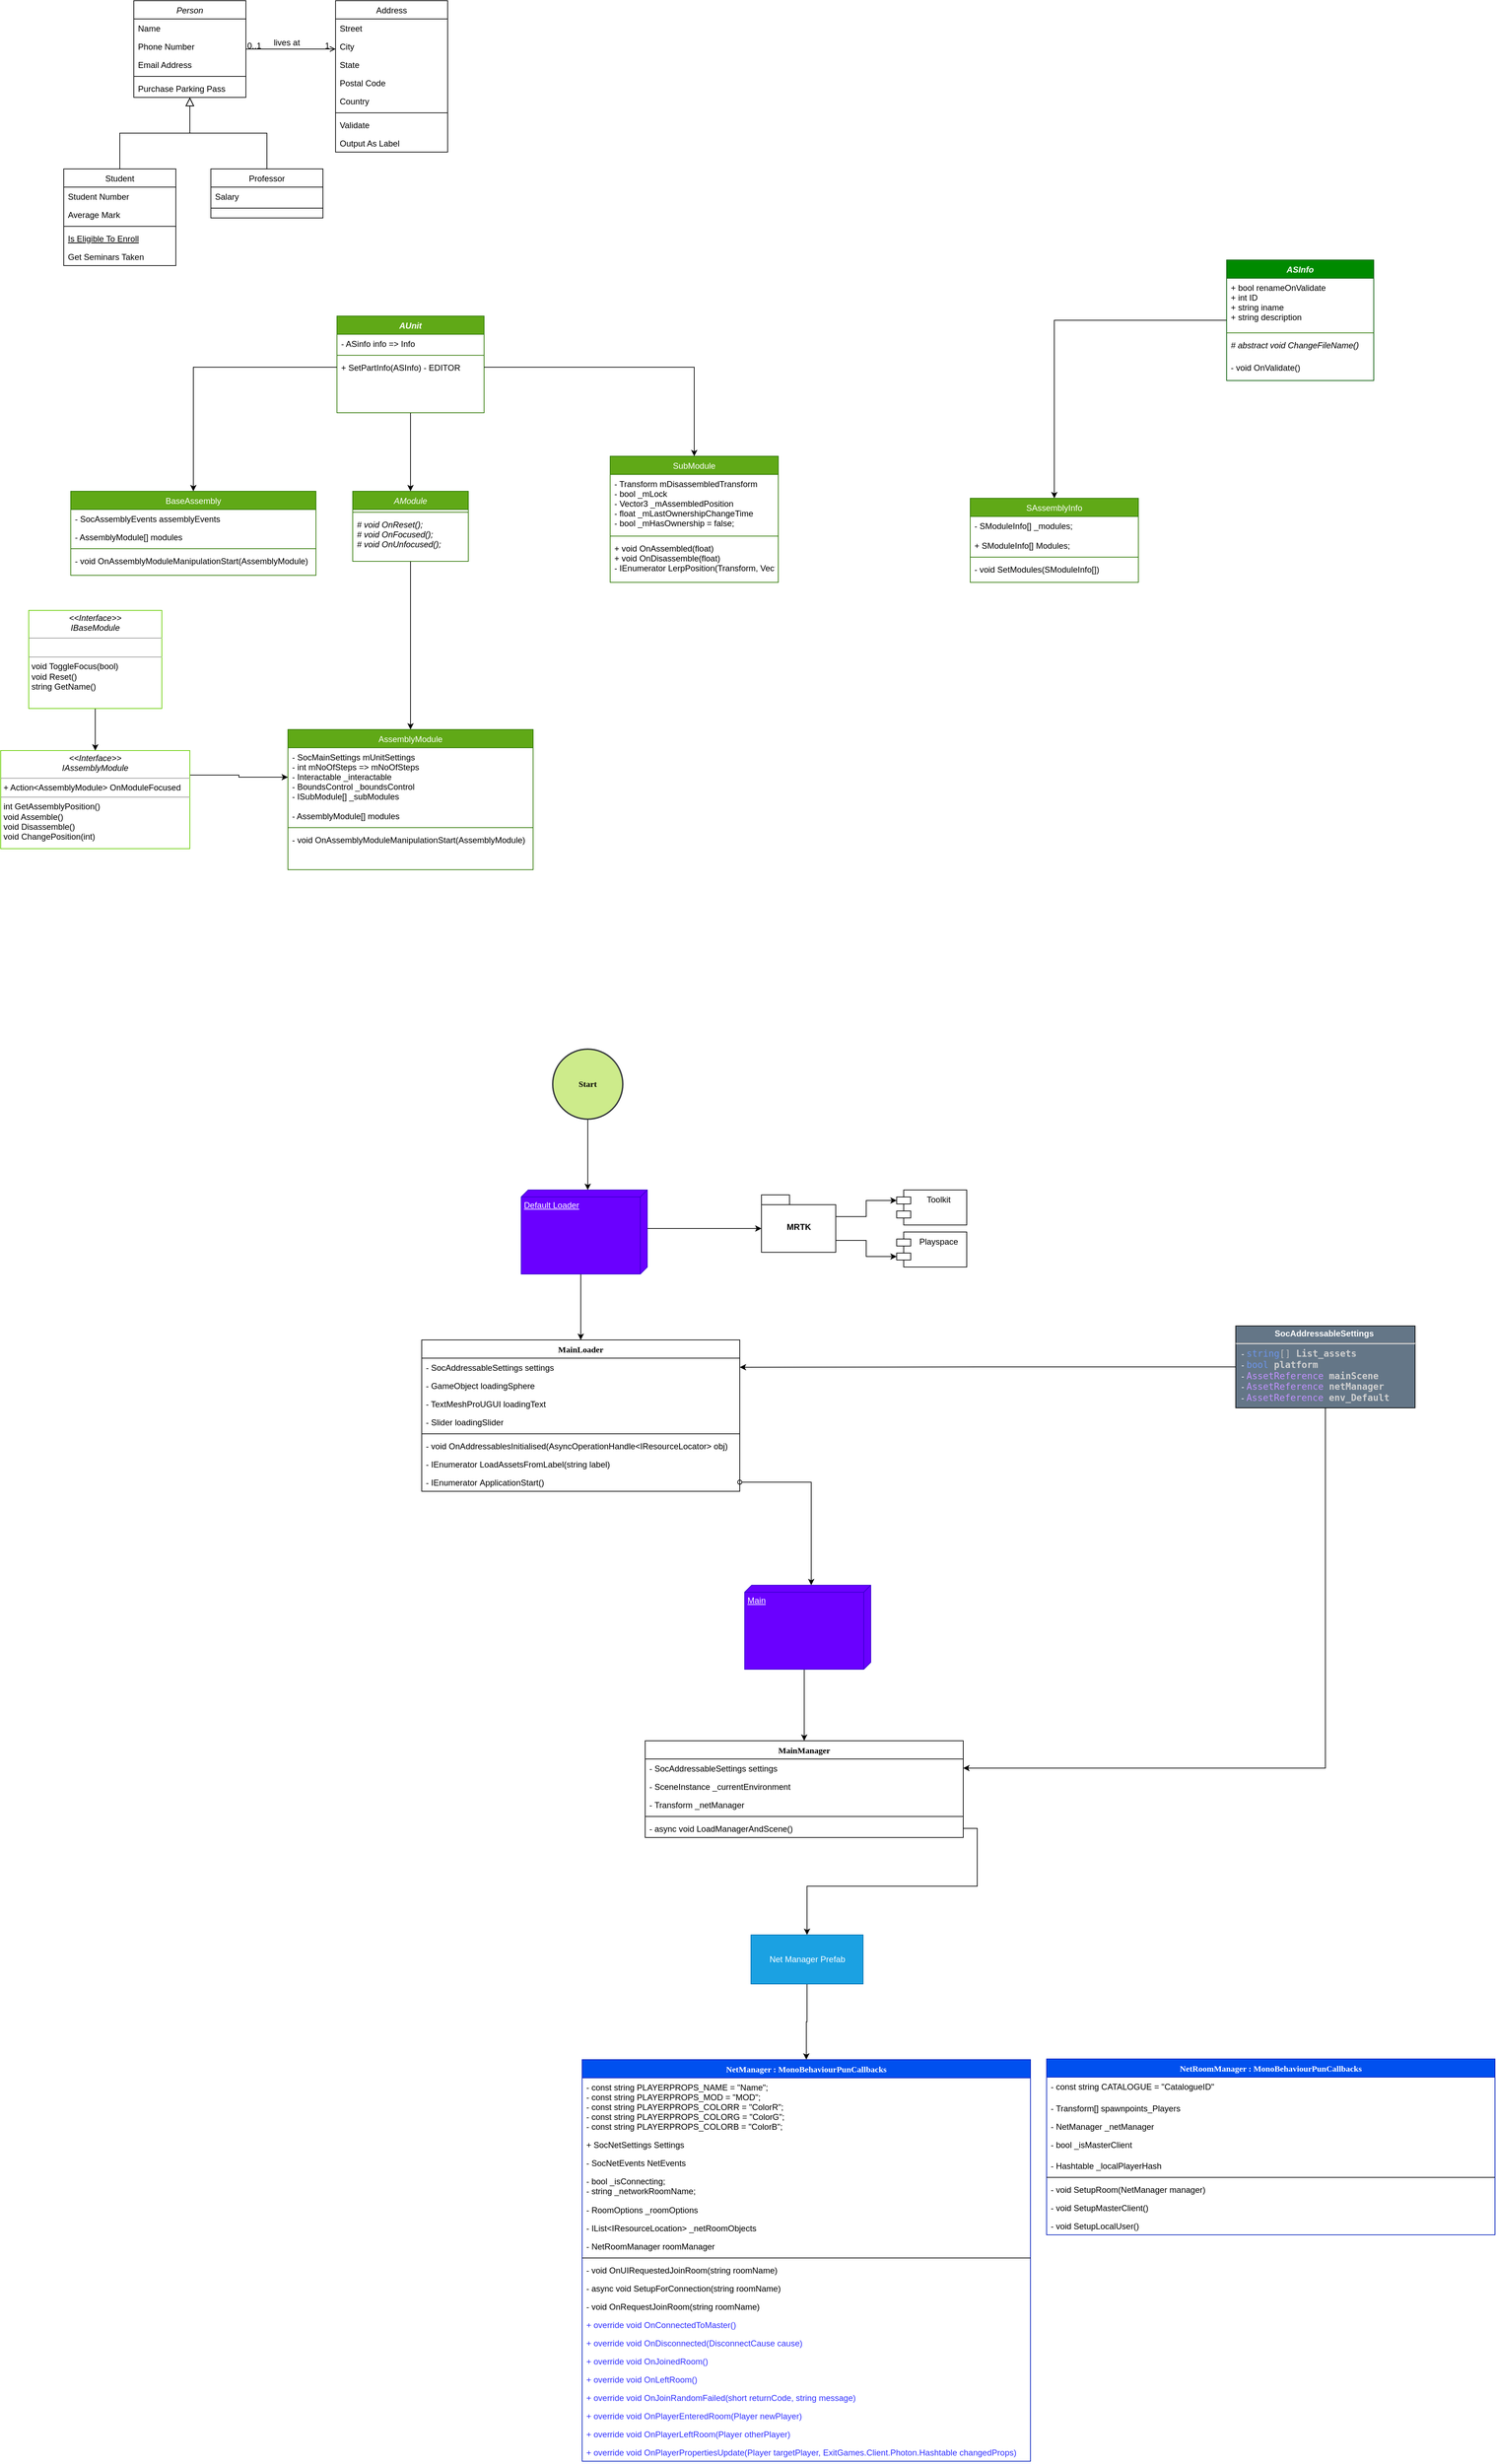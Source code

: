 <mxfile version="14.1.8" type="device"><diagram id="C5RBs43oDa-KdzZeNtuy" name="Page-1"><mxGraphModel dx="1667" dy="1018" grid="0" gridSize="10" guides="0" tooltips="1" connect="1" arrows="1" fold="1" page="1" pageScale="1" pageWidth="827" pageHeight="1169" math="0" shadow="0"><root><mxCell id="WIyWlLk6GJQsqaUBKTNV-0"/><mxCell id="WIyWlLk6GJQsqaUBKTNV-1" parent="WIyWlLk6GJQsqaUBKTNV-0"/><mxCell id="zkfFHV4jXpPFQw0GAbJ--0" value="Person" style="swimlane;fontStyle=2;align=center;verticalAlign=top;childLayout=stackLayout;horizontal=1;startSize=26;horizontalStack=0;resizeParent=1;resizeLast=0;collapsible=1;marginBottom=0;rounded=0;shadow=0;strokeWidth=1;" parent="WIyWlLk6GJQsqaUBKTNV-1" vertex="1"><mxGeometry x="220" y="120" width="160" height="138" as="geometry"><mxRectangle x="230" y="140" width="160" height="26" as="alternateBounds"/></mxGeometry></mxCell><mxCell id="zkfFHV4jXpPFQw0GAbJ--1" value="Name" style="text;align=left;verticalAlign=top;spacingLeft=4;spacingRight=4;overflow=hidden;rotatable=0;points=[[0,0.5],[1,0.5]];portConstraint=eastwest;" parent="zkfFHV4jXpPFQw0GAbJ--0" vertex="1"><mxGeometry y="26" width="160" height="26" as="geometry"/></mxCell><mxCell id="zkfFHV4jXpPFQw0GAbJ--2" value="Phone Number" style="text;align=left;verticalAlign=top;spacingLeft=4;spacingRight=4;overflow=hidden;rotatable=0;points=[[0,0.5],[1,0.5]];portConstraint=eastwest;rounded=0;shadow=0;html=0;" parent="zkfFHV4jXpPFQw0GAbJ--0" vertex="1"><mxGeometry y="52" width="160" height="26" as="geometry"/></mxCell><mxCell id="zkfFHV4jXpPFQw0GAbJ--3" value="Email Address" style="text;align=left;verticalAlign=top;spacingLeft=4;spacingRight=4;overflow=hidden;rotatable=0;points=[[0,0.5],[1,0.5]];portConstraint=eastwest;rounded=0;shadow=0;html=0;" parent="zkfFHV4jXpPFQw0GAbJ--0" vertex="1"><mxGeometry y="78" width="160" height="26" as="geometry"/></mxCell><mxCell id="zkfFHV4jXpPFQw0GAbJ--4" value="" style="line;html=1;strokeWidth=1;align=left;verticalAlign=middle;spacingTop=-1;spacingLeft=3;spacingRight=3;rotatable=0;labelPosition=right;points=[];portConstraint=eastwest;" parent="zkfFHV4jXpPFQw0GAbJ--0" vertex="1"><mxGeometry y="104" width="160" height="8" as="geometry"/></mxCell><mxCell id="zkfFHV4jXpPFQw0GAbJ--5" value="Purchase Parking Pass" style="text;align=left;verticalAlign=top;spacingLeft=4;spacingRight=4;overflow=hidden;rotatable=0;points=[[0,0.5],[1,0.5]];portConstraint=eastwest;" parent="zkfFHV4jXpPFQw0GAbJ--0" vertex="1"><mxGeometry y="112" width="160" height="26" as="geometry"/></mxCell><mxCell id="zkfFHV4jXpPFQw0GAbJ--6" value="Student" style="swimlane;fontStyle=0;align=center;verticalAlign=top;childLayout=stackLayout;horizontal=1;startSize=26;horizontalStack=0;resizeParent=1;resizeLast=0;collapsible=1;marginBottom=0;rounded=0;shadow=0;strokeWidth=1;" parent="WIyWlLk6GJQsqaUBKTNV-1" vertex="1"><mxGeometry x="120" y="360" width="160" height="138" as="geometry"><mxRectangle x="130" y="380" width="160" height="26" as="alternateBounds"/></mxGeometry></mxCell><mxCell id="zkfFHV4jXpPFQw0GAbJ--7" value="Student Number" style="text;align=left;verticalAlign=top;spacingLeft=4;spacingRight=4;overflow=hidden;rotatable=0;points=[[0,0.5],[1,0.5]];portConstraint=eastwest;" parent="zkfFHV4jXpPFQw0GAbJ--6" vertex="1"><mxGeometry y="26" width="160" height="26" as="geometry"/></mxCell><mxCell id="zkfFHV4jXpPFQw0GAbJ--8" value="Average Mark" style="text;align=left;verticalAlign=top;spacingLeft=4;spacingRight=4;overflow=hidden;rotatable=0;points=[[0,0.5],[1,0.5]];portConstraint=eastwest;rounded=0;shadow=0;html=0;" parent="zkfFHV4jXpPFQw0GAbJ--6" vertex="1"><mxGeometry y="52" width="160" height="26" as="geometry"/></mxCell><mxCell id="zkfFHV4jXpPFQw0GAbJ--9" value="" style="line;html=1;strokeWidth=1;align=left;verticalAlign=middle;spacingTop=-1;spacingLeft=3;spacingRight=3;rotatable=0;labelPosition=right;points=[];portConstraint=eastwest;" parent="zkfFHV4jXpPFQw0GAbJ--6" vertex="1"><mxGeometry y="78" width="160" height="8" as="geometry"/></mxCell><mxCell id="zkfFHV4jXpPFQw0GAbJ--10" value="Is Eligible To Enroll" style="text;align=left;verticalAlign=top;spacingLeft=4;spacingRight=4;overflow=hidden;rotatable=0;points=[[0,0.5],[1,0.5]];portConstraint=eastwest;fontStyle=4" parent="zkfFHV4jXpPFQw0GAbJ--6" vertex="1"><mxGeometry y="86" width="160" height="26" as="geometry"/></mxCell><mxCell id="zkfFHV4jXpPFQw0GAbJ--11" value="Get Seminars Taken" style="text;align=left;verticalAlign=top;spacingLeft=4;spacingRight=4;overflow=hidden;rotatable=0;points=[[0,0.5],[1,0.5]];portConstraint=eastwest;" parent="zkfFHV4jXpPFQw0GAbJ--6" vertex="1"><mxGeometry y="112" width="160" height="26" as="geometry"/></mxCell><mxCell id="zkfFHV4jXpPFQw0GAbJ--12" value="" style="endArrow=block;endSize=10;endFill=0;shadow=0;strokeWidth=1;rounded=0;edgeStyle=elbowEdgeStyle;elbow=vertical;" parent="WIyWlLk6GJQsqaUBKTNV-1" source="zkfFHV4jXpPFQw0GAbJ--6" target="zkfFHV4jXpPFQw0GAbJ--0" edge="1"><mxGeometry width="160" relative="1" as="geometry"><mxPoint x="200" y="203" as="sourcePoint"/><mxPoint x="200" y="203" as="targetPoint"/></mxGeometry></mxCell><mxCell id="zkfFHV4jXpPFQw0GAbJ--13" value="Professor" style="swimlane;fontStyle=0;align=center;verticalAlign=top;childLayout=stackLayout;horizontal=1;startSize=26;horizontalStack=0;resizeParent=1;resizeLast=0;collapsible=1;marginBottom=0;rounded=0;shadow=0;strokeWidth=1;" parent="WIyWlLk6GJQsqaUBKTNV-1" vertex="1"><mxGeometry x="330" y="360" width="160" height="70" as="geometry"><mxRectangle x="340" y="380" width="170" height="26" as="alternateBounds"/></mxGeometry></mxCell><mxCell id="zkfFHV4jXpPFQw0GAbJ--14" value="Salary" style="text;align=left;verticalAlign=top;spacingLeft=4;spacingRight=4;overflow=hidden;rotatable=0;points=[[0,0.5],[1,0.5]];portConstraint=eastwest;" parent="zkfFHV4jXpPFQw0GAbJ--13" vertex="1"><mxGeometry y="26" width="160" height="26" as="geometry"/></mxCell><mxCell id="zkfFHV4jXpPFQw0GAbJ--15" value="" style="line;html=1;strokeWidth=1;align=left;verticalAlign=middle;spacingTop=-1;spacingLeft=3;spacingRight=3;rotatable=0;labelPosition=right;points=[];portConstraint=eastwest;" parent="zkfFHV4jXpPFQw0GAbJ--13" vertex="1"><mxGeometry y="52" width="160" height="8" as="geometry"/></mxCell><mxCell id="zkfFHV4jXpPFQw0GAbJ--16" value="" style="endArrow=block;endSize=10;endFill=0;shadow=0;strokeWidth=1;rounded=0;edgeStyle=elbowEdgeStyle;elbow=vertical;" parent="WIyWlLk6GJQsqaUBKTNV-1" source="zkfFHV4jXpPFQw0GAbJ--13" target="zkfFHV4jXpPFQw0GAbJ--0" edge="1"><mxGeometry width="160" relative="1" as="geometry"><mxPoint x="210" y="373" as="sourcePoint"/><mxPoint x="310" y="271" as="targetPoint"/></mxGeometry></mxCell><mxCell id="zkfFHV4jXpPFQw0GAbJ--17" value="Address" style="swimlane;fontStyle=0;align=center;verticalAlign=top;childLayout=stackLayout;horizontal=1;startSize=26;horizontalStack=0;resizeParent=1;resizeLast=0;collapsible=1;marginBottom=0;rounded=0;shadow=0;strokeWidth=1;" parent="WIyWlLk6GJQsqaUBKTNV-1" vertex="1"><mxGeometry x="508" y="120" width="160" height="216" as="geometry"><mxRectangle x="550" y="140" width="160" height="26" as="alternateBounds"/></mxGeometry></mxCell><mxCell id="zkfFHV4jXpPFQw0GAbJ--18" value="Street" style="text;align=left;verticalAlign=top;spacingLeft=4;spacingRight=4;overflow=hidden;rotatable=0;points=[[0,0.5],[1,0.5]];portConstraint=eastwest;" parent="zkfFHV4jXpPFQw0GAbJ--17" vertex="1"><mxGeometry y="26" width="160" height="26" as="geometry"/></mxCell><mxCell id="zkfFHV4jXpPFQw0GAbJ--19" value="City" style="text;align=left;verticalAlign=top;spacingLeft=4;spacingRight=4;overflow=hidden;rotatable=0;points=[[0,0.5],[1,0.5]];portConstraint=eastwest;rounded=0;shadow=0;html=0;" parent="zkfFHV4jXpPFQw0GAbJ--17" vertex="1"><mxGeometry y="52" width="160" height="26" as="geometry"/></mxCell><mxCell id="zkfFHV4jXpPFQw0GAbJ--20" value="State" style="text;align=left;verticalAlign=top;spacingLeft=4;spacingRight=4;overflow=hidden;rotatable=0;points=[[0,0.5],[1,0.5]];portConstraint=eastwest;rounded=0;shadow=0;html=0;" parent="zkfFHV4jXpPFQw0GAbJ--17" vertex="1"><mxGeometry y="78" width="160" height="26" as="geometry"/></mxCell><mxCell id="zkfFHV4jXpPFQw0GAbJ--21" value="Postal Code" style="text;align=left;verticalAlign=top;spacingLeft=4;spacingRight=4;overflow=hidden;rotatable=0;points=[[0,0.5],[1,0.5]];portConstraint=eastwest;rounded=0;shadow=0;html=0;" parent="zkfFHV4jXpPFQw0GAbJ--17" vertex="1"><mxGeometry y="104" width="160" height="26" as="geometry"/></mxCell><mxCell id="zkfFHV4jXpPFQw0GAbJ--22" value="Country" style="text;align=left;verticalAlign=top;spacingLeft=4;spacingRight=4;overflow=hidden;rotatable=0;points=[[0,0.5],[1,0.5]];portConstraint=eastwest;rounded=0;shadow=0;html=0;" parent="zkfFHV4jXpPFQw0GAbJ--17" vertex="1"><mxGeometry y="130" width="160" height="26" as="geometry"/></mxCell><mxCell id="zkfFHV4jXpPFQw0GAbJ--23" value="" style="line;html=1;strokeWidth=1;align=left;verticalAlign=middle;spacingTop=-1;spacingLeft=3;spacingRight=3;rotatable=0;labelPosition=right;points=[];portConstraint=eastwest;" parent="zkfFHV4jXpPFQw0GAbJ--17" vertex="1"><mxGeometry y="156" width="160" height="8" as="geometry"/></mxCell><mxCell id="zkfFHV4jXpPFQw0GAbJ--24" value="Validate" style="text;align=left;verticalAlign=top;spacingLeft=4;spacingRight=4;overflow=hidden;rotatable=0;points=[[0,0.5],[1,0.5]];portConstraint=eastwest;" parent="zkfFHV4jXpPFQw0GAbJ--17" vertex="1"><mxGeometry y="164" width="160" height="26" as="geometry"/></mxCell><mxCell id="zkfFHV4jXpPFQw0GAbJ--25" value="Output As Label" style="text;align=left;verticalAlign=top;spacingLeft=4;spacingRight=4;overflow=hidden;rotatable=0;points=[[0,0.5],[1,0.5]];portConstraint=eastwest;" parent="zkfFHV4jXpPFQw0GAbJ--17" vertex="1"><mxGeometry y="190" width="160" height="26" as="geometry"/></mxCell><mxCell id="zkfFHV4jXpPFQw0GAbJ--26" value="" style="endArrow=open;shadow=0;strokeWidth=1;rounded=0;endFill=1;edgeStyle=elbowEdgeStyle;elbow=vertical;" parent="WIyWlLk6GJQsqaUBKTNV-1" source="zkfFHV4jXpPFQw0GAbJ--0" target="zkfFHV4jXpPFQw0GAbJ--17" edge="1"><mxGeometry x="0.5" y="41" relative="1" as="geometry"><mxPoint x="380" y="192" as="sourcePoint"/><mxPoint x="540" y="192" as="targetPoint"/><mxPoint x="-40" y="32" as="offset"/></mxGeometry></mxCell><mxCell id="zkfFHV4jXpPFQw0GAbJ--27" value="0..1" style="resizable=0;align=left;verticalAlign=bottom;labelBackgroundColor=none;fontSize=12;" parent="zkfFHV4jXpPFQw0GAbJ--26" connectable="0" vertex="1"><mxGeometry x="-1" relative="1" as="geometry"><mxPoint y="4" as="offset"/></mxGeometry></mxCell><mxCell id="zkfFHV4jXpPFQw0GAbJ--28" value="1" style="resizable=0;align=right;verticalAlign=bottom;labelBackgroundColor=none;fontSize=12;" parent="zkfFHV4jXpPFQw0GAbJ--26" connectable="0" vertex="1"><mxGeometry x="1" relative="1" as="geometry"><mxPoint x="-7" y="4" as="offset"/></mxGeometry></mxCell><mxCell id="zkfFHV4jXpPFQw0GAbJ--29" value="lives at" style="text;html=1;resizable=0;points=[];;align=center;verticalAlign=middle;labelBackgroundColor=none;rounded=0;shadow=0;strokeWidth=1;fontSize=12;" parent="zkfFHV4jXpPFQw0GAbJ--26" vertex="1" connectable="0"><mxGeometry x="0.5" y="49" relative="1" as="geometry"><mxPoint x="-38" y="40" as="offset"/></mxGeometry></mxCell><mxCell id="eCyoRo3ZO-0du_ElZXZc-0" value="BaseAssembly&#10;" style="swimlane;fontStyle=0;align=center;verticalAlign=top;childLayout=stackLayout;horizontal=1;startSize=26;horizontalStack=0;resizeParent=1;resizeLast=0;collapsible=1;marginBottom=0;rounded=0;shadow=0;strokeWidth=1;fillColor=#60a917;strokeColor=#2D7600;fontColor=#ffffff;" parent="WIyWlLk6GJQsqaUBKTNV-1" vertex="1"><mxGeometry x="130" y="820" width="350" height="120" as="geometry"><mxRectangle x="230" y="140" width="160" height="26" as="alternateBounds"/></mxGeometry></mxCell><mxCell id="eCyoRo3ZO-0du_ElZXZc-1" value="- SocAssemblyEvents assemblyEvents" style="text;align=left;verticalAlign=top;spacingLeft=4;spacingRight=4;overflow=hidden;rotatable=0;points=[[0,0.5],[1,0.5]];portConstraint=eastwest;" parent="eCyoRo3ZO-0du_ElZXZc-0" vertex="1"><mxGeometry y="26" width="350" height="26" as="geometry"/></mxCell><mxCell id="eCyoRo3ZO-0du_ElZXZc-2" value="- AssemblyModule[] modules" style="text;align=left;verticalAlign=top;spacingLeft=4;spacingRight=4;overflow=hidden;rotatable=0;points=[[0,0.5],[1,0.5]];portConstraint=eastwest;rounded=0;shadow=0;html=0;" parent="eCyoRo3ZO-0du_ElZXZc-0" vertex="1"><mxGeometry y="52" width="350" height="26" as="geometry"/></mxCell><mxCell id="eCyoRo3ZO-0du_ElZXZc-4" value="" style="line;html=1;strokeWidth=1;align=left;verticalAlign=middle;spacingTop=-1;spacingLeft=3;spacingRight=3;rotatable=0;labelPosition=right;points=[];portConstraint=eastwest;fillColor=#60a917;strokeColor=#2D7600;fontColor=#ffffff;" parent="eCyoRo3ZO-0du_ElZXZc-0" vertex="1"><mxGeometry y="78" width="350" height="8" as="geometry"/></mxCell><mxCell id="eCyoRo3ZO-0du_ElZXZc-5" value="- void OnAssemblyModuleManipulationStart(AssemblyModule)" style="text;align=left;verticalAlign=top;spacingLeft=4;spacingRight=4;overflow=hidden;rotatable=0;points=[[0,0.5],[1,0.5]];portConstraint=eastwest;" parent="eCyoRo3ZO-0du_ElZXZc-0" vertex="1"><mxGeometry y="86" width="350" height="26" as="geometry"/></mxCell><mxCell id="VOU5PlOn08TmSyB15lDt-18" style="edgeStyle=orthogonalEdgeStyle;rounded=0;orthogonalLoop=1;jettySize=auto;html=1;exitX=0.5;exitY=1;exitDx=0;exitDy=0;entryX=0.5;entryY=0;entryDx=0;entryDy=0;" parent="WIyWlLk6GJQsqaUBKTNV-1" source="VOU5PlOn08TmSyB15lDt-6" target="VOU5PlOn08TmSyB15lDt-13" edge="1"><mxGeometry relative="1" as="geometry"/></mxCell><mxCell id="VOU5PlOn08TmSyB15lDt-6" value="AUnit" style="swimlane;fontStyle=3;align=center;verticalAlign=top;childLayout=stackLayout;horizontal=1;startSize=26;horizontalStack=0;resizeParent=1;resizeLast=0;collapsible=1;marginBottom=0;rounded=0;shadow=0;strokeWidth=1;fillColor=#60a917;strokeColor=#2D7600;fontColor=#ffffff;" parent="WIyWlLk6GJQsqaUBKTNV-1" vertex="1"><mxGeometry x="510" y="570" width="210" height="138" as="geometry"><mxRectangle x="230" y="140" width="160" height="26" as="alternateBounds"/></mxGeometry></mxCell><mxCell id="VOU5PlOn08TmSyB15lDt-7" value="- ASinfo info =&gt; Info" style="text;align=left;verticalAlign=top;spacingLeft=4;spacingRight=4;overflow=hidden;rotatable=0;points=[[0,0.5],[1,0.5]];portConstraint=eastwest;" parent="VOU5PlOn08TmSyB15lDt-6" vertex="1"><mxGeometry y="26" width="210" height="26" as="geometry"/></mxCell><mxCell id="VOU5PlOn08TmSyB15lDt-10" value="" style="line;html=1;strokeWidth=1;align=left;verticalAlign=middle;spacingTop=-1;spacingLeft=3;spacingRight=3;rotatable=0;labelPosition=right;points=[];portConstraint=eastwest;fillColor=#60a917;strokeColor=#2D7600;fontColor=#ffffff;" parent="VOU5PlOn08TmSyB15lDt-6" vertex="1"><mxGeometry y="52" width="210" height="8" as="geometry"/></mxCell><mxCell id="VOU5PlOn08TmSyB15lDt-11" value="+ SetPartInfo(ASInfo) - EDITOR" style="text;align=left;verticalAlign=top;spacingLeft=4;spacingRight=4;overflow=hidden;rotatable=0;points=[[0,0.5],[1,0.5]];portConstraint=eastwest;fontStyle=0" parent="VOU5PlOn08TmSyB15lDt-6" vertex="1"><mxGeometry y="60" width="210" height="26" as="geometry"/></mxCell><mxCell id="VOU5PlOn08TmSyB15lDt-12" style="edgeStyle=orthogonalEdgeStyle;rounded=0;orthogonalLoop=1;jettySize=auto;html=1;" parent="WIyWlLk6GJQsqaUBKTNV-1" source="VOU5PlOn08TmSyB15lDt-11" target="eCyoRo3ZO-0du_ElZXZc-0" edge="1"><mxGeometry relative="1" as="geometry"/></mxCell><mxCell id="VOU5PlOn08TmSyB15lDt-38" style="edgeStyle=orthogonalEdgeStyle;rounded=0;orthogonalLoop=1;jettySize=auto;html=1;entryX=0.5;entryY=0;entryDx=0;entryDy=0;" parent="WIyWlLk6GJQsqaUBKTNV-1" source="VOU5PlOn08TmSyB15lDt-13" target="VOU5PlOn08TmSyB15lDt-29" edge="1"><mxGeometry relative="1" as="geometry"/></mxCell><mxCell id="VOU5PlOn08TmSyB15lDt-13" value="AModule" style="swimlane;fontStyle=2;align=center;verticalAlign=top;childLayout=stackLayout;horizontal=1;startSize=26;horizontalStack=0;resizeParent=1;resizeLast=0;collapsible=1;marginBottom=0;rounded=0;shadow=0;strokeWidth=1;fillColor=#60a917;strokeColor=#2D7600;fontColor=#ffffff;" parent="WIyWlLk6GJQsqaUBKTNV-1" vertex="1"><mxGeometry x="532.5" y="820" width="165" height="100" as="geometry"><mxRectangle x="230" y="140" width="160" height="26" as="alternateBounds"/></mxGeometry></mxCell><mxCell id="VOU5PlOn08TmSyB15lDt-16" value="" style="line;html=1;strokeWidth=1;align=left;verticalAlign=middle;spacingTop=-1;spacingLeft=3;spacingRight=3;rotatable=0;labelPosition=right;points=[];portConstraint=eastwest;fillColor=#60a917;strokeColor=#2D7600;fontColor=#ffffff;" parent="VOU5PlOn08TmSyB15lDt-13" vertex="1"><mxGeometry y="26" width="165" height="8" as="geometry"/></mxCell><mxCell id="VOU5PlOn08TmSyB15lDt-17" value="# void OnReset();&#10;# void OnFocused();&#10;# void OnUnfocused();" style="text;align=left;verticalAlign=top;spacingLeft=4;spacingRight=4;overflow=hidden;rotatable=0;points=[[0,0.5],[1,0.5]];portConstraint=eastwest;fontStyle=2" parent="VOU5PlOn08TmSyB15lDt-13" vertex="1"><mxGeometry y="34" width="165" height="66" as="geometry"/></mxCell><mxCell id="VOU5PlOn08TmSyB15lDt-36" style="edgeStyle=orthogonalEdgeStyle;rounded=0;orthogonalLoop=1;jettySize=auto;html=1;exitX=0.5;exitY=1;exitDx=0;exitDy=0;entryX=0.5;entryY=0;entryDx=0;entryDy=0;" parent="WIyWlLk6GJQsqaUBKTNV-1" source="VOU5PlOn08TmSyB15lDt-25" target="VOU5PlOn08TmSyB15lDt-35" edge="1"><mxGeometry relative="1" as="geometry"/></mxCell><mxCell id="VOU5PlOn08TmSyB15lDt-25" value="&lt;p style=&quot;margin: 0px ; margin-top: 4px ; text-align: center&quot;&gt;&lt;i&gt;&amp;lt;&amp;lt;Interface&amp;gt;&amp;gt;&lt;/i&gt;&lt;br&gt;&lt;i&gt;IBaseModule&lt;/i&gt;&lt;/p&gt;&lt;hr size=&quot;1&quot;&gt;&lt;p style=&quot;margin: 0px ; margin-left: 4px&quot;&gt;&lt;br&gt;&lt;/p&gt;&lt;hr size=&quot;1&quot;&gt;&lt;p style=&quot;margin: 0px ; margin-left: 4px&quot;&gt;void ToggleFocus(bool)&lt;/p&gt;&lt;p style=&quot;margin: 0px ; margin-left: 4px&quot;&gt;void Reset()&lt;/p&gt;&lt;p style=&quot;margin: 0px ; margin-left: 4px&quot;&gt;string GetName()&lt;/p&gt;" style="verticalAlign=top;align=left;overflow=fill;fontSize=12;fontFamily=Helvetica;html=1;strokeColor=#66CC00;" parent="WIyWlLk6GJQsqaUBKTNV-1" vertex="1"><mxGeometry x="70" y="990" width="190" height="140" as="geometry"/></mxCell><mxCell id="VOU5PlOn08TmSyB15lDt-29" value="AssemblyModule&#10;" style="swimlane;fontStyle=0;align=center;verticalAlign=top;childLayout=stackLayout;horizontal=1;startSize=26;horizontalStack=0;resizeParent=1;resizeLast=0;collapsible=1;marginBottom=0;rounded=0;shadow=0;strokeWidth=1;fillColor=#60a917;strokeColor=#2D7600;fontColor=#ffffff;" parent="WIyWlLk6GJQsqaUBKTNV-1" vertex="1"><mxGeometry x="440" y="1160" width="350" height="200" as="geometry"><mxRectangle x="230" y="140" width="160" height="26" as="alternateBounds"/></mxGeometry></mxCell><mxCell id="VOU5PlOn08TmSyB15lDt-30" value="- SocMainSettings mUnitSettings&#10;- int mNoOfSteps =&gt; mNoOfSteps&#10;- Interactable _interactable&#10;- BoundsControl _boundsControl&#10;- ISubModule[] _subModules" style="text;align=left;verticalAlign=top;spacingLeft=4;spacingRight=4;overflow=hidden;rotatable=0;points=[[0,0.5],[1,0.5]];portConstraint=eastwest;" parent="VOU5PlOn08TmSyB15lDt-29" vertex="1"><mxGeometry y="26" width="350" height="84" as="geometry"/></mxCell><mxCell id="VOU5PlOn08TmSyB15lDt-31" value="- AssemblyModule[] modules" style="text;align=left;verticalAlign=top;spacingLeft=4;spacingRight=4;overflow=hidden;rotatable=0;points=[[0,0.5],[1,0.5]];portConstraint=eastwest;rounded=0;shadow=0;html=0;" parent="VOU5PlOn08TmSyB15lDt-29" vertex="1"><mxGeometry y="110" width="350" height="26" as="geometry"/></mxCell><mxCell id="VOU5PlOn08TmSyB15lDt-32" value="" style="line;html=1;strokeWidth=1;align=left;verticalAlign=middle;spacingTop=-1;spacingLeft=3;spacingRight=3;rotatable=0;labelPosition=right;points=[];portConstraint=eastwest;fillColor=#60a917;strokeColor=#2D7600;fontColor=#ffffff;" parent="VOU5PlOn08TmSyB15lDt-29" vertex="1"><mxGeometry y="136" width="350" height="8" as="geometry"/></mxCell><mxCell id="VOU5PlOn08TmSyB15lDt-33" value="- void OnAssemblyModuleManipulationStart(AssemblyModule)" style="text;align=left;verticalAlign=top;spacingLeft=4;spacingRight=4;overflow=hidden;rotatable=0;points=[[0,0.5],[1,0.5]];portConstraint=eastwest;" parent="VOU5PlOn08TmSyB15lDt-29" vertex="1"><mxGeometry y="144" width="350" height="26" as="geometry"/></mxCell><mxCell id="VOU5PlOn08TmSyB15lDt-37" style="edgeStyle=orthogonalEdgeStyle;rounded=0;orthogonalLoop=1;jettySize=auto;html=1;exitX=1;exitY=0.25;exitDx=0;exitDy=0;" parent="WIyWlLk6GJQsqaUBKTNV-1" source="VOU5PlOn08TmSyB15lDt-35" target="VOU5PlOn08TmSyB15lDt-30" edge="1"><mxGeometry relative="1" as="geometry"><mxPoint x="442" y="1235" as="targetPoint"/></mxGeometry></mxCell><mxCell id="VOU5PlOn08TmSyB15lDt-35" value="&lt;p style=&quot;margin: 0px ; margin-top: 4px ; text-align: center&quot;&gt;&lt;i&gt;&amp;lt;&amp;lt;Interface&amp;gt;&amp;gt;&lt;/i&gt;&lt;br&gt;&lt;i&gt;IAssemblyModule&lt;/i&gt;&lt;br&gt;&lt;/p&gt;&lt;hr size=&quot;1&quot;&gt;&lt;p style=&quot;margin: 0px ; margin-left: 4px&quot;&gt;+ Action&amp;lt;AssemblyModule&amp;gt; OnModuleFocused&amp;nbsp;&lt;/p&gt;&lt;hr size=&quot;1&quot;&gt;&lt;p style=&quot;margin: 0px ; margin-left: 4px&quot;&gt;int GetAssemblyPosition()&lt;/p&gt;&lt;p style=&quot;margin: 0px ; margin-left: 4px&quot;&gt;&lt;span&gt;void Assemble()&lt;/span&gt;&lt;/p&gt;&lt;p style=&quot;margin: 0px ; margin-left: 4px&quot;&gt;&lt;span&gt;void Disassemble()&lt;/span&gt;&lt;/p&gt;&lt;p style=&quot;margin: 0px ; margin-left: 4px&quot;&gt;&lt;span&gt;void ChangePosition(int)&lt;/span&gt;&lt;/p&gt;" style="verticalAlign=top;align=left;overflow=fill;fontSize=12;fontFamily=Helvetica;html=1;strokeColor=#66CC00;" parent="WIyWlLk6GJQsqaUBKTNV-1" vertex="1"><mxGeometry x="30" y="1190" width="270" height="140" as="geometry"/></mxCell><mxCell id="VOU5PlOn08TmSyB15lDt-39" value="SubModule" style="swimlane;fontStyle=0;align=center;verticalAlign=top;childLayout=stackLayout;horizontal=1;startSize=26;horizontalStack=0;resizeParent=1;resizeLast=0;collapsible=1;marginBottom=0;rounded=0;shadow=0;strokeWidth=1;fillColor=#60a917;strokeColor=#2D7600;fontColor=#ffffff;" parent="WIyWlLk6GJQsqaUBKTNV-1" vertex="1"><mxGeometry x="900" y="770" width="240" height="180" as="geometry"><mxRectangle x="230" y="140" width="160" height="26" as="alternateBounds"/></mxGeometry></mxCell><mxCell id="VOU5PlOn08TmSyB15lDt-40" value="- Transform mDisassembledTransform&#10;- bool _mLock&#10;- Vector3 _mAssembledPosition&#10;- float _mLastOwnershipChangeTime&#10;- bool _mHasOwnership = false;" style="text;align=left;verticalAlign=top;spacingLeft=4;spacingRight=4;overflow=hidden;rotatable=0;points=[[0,0.5],[1,0.5]];portConstraint=eastwest;" parent="VOU5PlOn08TmSyB15lDt-39" vertex="1"><mxGeometry y="26" width="240" height="84" as="geometry"/></mxCell><mxCell id="VOU5PlOn08TmSyB15lDt-42" value="" style="line;html=1;strokeWidth=1;align=left;verticalAlign=middle;spacingTop=-1;spacingLeft=3;spacingRight=3;rotatable=0;labelPosition=right;points=[];portConstraint=eastwest;fillColor=#60a917;strokeColor=#2D7600;fontColor=#ffffff;" parent="VOU5PlOn08TmSyB15lDt-39" vertex="1"><mxGeometry y="110" width="240" height="8" as="geometry"/></mxCell><mxCell id="VOU5PlOn08TmSyB15lDt-43" value="+ void OnAssembled(float)&#10;+ void OnDisassemble(float)&#10;- IEnumerator LerpPosition(Transform, Vector3, float)" style="text;align=left;verticalAlign=top;spacingLeft=4;spacingRight=4;overflow=hidden;rotatable=0;points=[[0,0.5],[1,0.5]];portConstraint=eastwest;" parent="VOU5PlOn08TmSyB15lDt-39" vertex="1"><mxGeometry y="118" width="240" height="62" as="geometry"/></mxCell><mxCell id="VOU5PlOn08TmSyB15lDt-44" style="edgeStyle=orthogonalEdgeStyle;rounded=0;orthogonalLoop=1;jettySize=auto;html=1;entryX=0.5;entryY=0;entryDx=0;entryDy=0;" parent="WIyWlLk6GJQsqaUBKTNV-1" source="VOU5PlOn08TmSyB15lDt-11" target="VOU5PlOn08TmSyB15lDt-39" edge="1"><mxGeometry relative="1" as="geometry"/></mxCell><mxCell id="DuBA6fqRu58vz84bLZmN-1" style="edgeStyle=orthogonalEdgeStyle;rounded=0;orthogonalLoop=1;jettySize=auto;html=1;entryX=0.5;entryY=0;entryDx=0;entryDy=0;" parent="WIyWlLk6GJQsqaUBKTNV-1" source="UTBQ38PanSP9dTHH8KTF-0" target="UTBQ38PanSP9dTHH8KTF-5" edge="1"><mxGeometry relative="1" as="geometry"/></mxCell><mxCell id="UTBQ38PanSP9dTHH8KTF-0" value="ASInfo" style="swimlane;fontStyle=3;align=center;verticalAlign=top;childLayout=stackLayout;horizontal=1;startSize=26;horizontalStack=0;resizeParent=1;resizeLast=0;collapsible=1;marginBottom=0;rounded=0;shadow=0;strokeWidth=1;fillColor=#008a00;strokeColor=#005700;fontColor=#ffffff;" parent="WIyWlLk6GJQsqaUBKTNV-1" vertex="1"><mxGeometry x="1780" y="490" width="210" height="172" as="geometry"><mxRectangle x="230" y="140" width="160" height="26" as="alternateBounds"/></mxGeometry></mxCell><mxCell id="UTBQ38PanSP9dTHH8KTF-1" value="+ bool renameOnValidate&#10;+ int ID&#10;+ string iname&#10;+ string description" style="text;align=left;verticalAlign=top;spacingLeft=4;spacingRight=4;overflow=hidden;rotatable=0;points=[[0,0.5],[1,0.5]];portConstraint=eastwest;" parent="UTBQ38PanSP9dTHH8KTF-0" vertex="1"><mxGeometry y="26" width="210" height="74" as="geometry"/></mxCell><mxCell id="UTBQ38PanSP9dTHH8KTF-2" value="" style="line;html=1;strokeWidth=1;align=left;verticalAlign=middle;spacingTop=-1;spacingLeft=3;spacingRight=3;rotatable=0;labelPosition=right;points=[];portConstraint=eastwest;fillColor=#60a917;strokeColor=#2D7600;fontColor=#ffffff;" parent="UTBQ38PanSP9dTHH8KTF-0" vertex="1"><mxGeometry y="100" width="210" height="8" as="geometry"/></mxCell><mxCell id="UTBQ38PanSP9dTHH8KTF-3" value="# abstract void ChangeFileName()" style="text;align=left;verticalAlign=top;spacingLeft=4;spacingRight=4;overflow=hidden;rotatable=0;points=[[0,0.5],[1,0.5]];portConstraint=eastwest;fontStyle=2" parent="UTBQ38PanSP9dTHH8KTF-0" vertex="1"><mxGeometry y="108" width="210" height="32" as="geometry"/></mxCell><mxCell id="UTBQ38PanSP9dTHH8KTF-4" value="- void OnValidate()" style="text;align=left;verticalAlign=top;spacingLeft=4;spacingRight=4;overflow=hidden;rotatable=0;points=[[0,0.5],[1,0.5]];portConstraint=eastwest;fontStyle=0" parent="UTBQ38PanSP9dTHH8KTF-0" vertex="1"><mxGeometry y="140" width="210" height="32" as="geometry"/></mxCell><mxCell id="UTBQ38PanSP9dTHH8KTF-5" value="SAssemblyInfo" style="swimlane;fontStyle=0;align=center;verticalAlign=top;childLayout=stackLayout;horizontal=1;startSize=26;horizontalStack=0;resizeParent=1;resizeLast=0;collapsible=1;marginBottom=0;rounded=0;shadow=0;strokeWidth=1;fillColor=#60a917;strokeColor=#2D7600;fontColor=#ffffff;" parent="WIyWlLk6GJQsqaUBKTNV-1" vertex="1"><mxGeometry x="1414" y="830" width="240" height="120" as="geometry"><mxRectangle x="230" y="140" width="160" height="26" as="alternateBounds"/></mxGeometry></mxCell><mxCell id="UTBQ38PanSP9dTHH8KTF-6" value="- SModuleInfo[] _modules;&#10;&#10;+ SModuleInfo[] Modules;" style="text;align=left;verticalAlign=top;spacingLeft=4;spacingRight=4;overflow=hidden;rotatable=0;points=[[0,0.5],[1,0.5]];portConstraint=eastwest;" parent="UTBQ38PanSP9dTHH8KTF-5" vertex="1"><mxGeometry y="26" width="240" height="54" as="geometry"/></mxCell><mxCell id="UTBQ38PanSP9dTHH8KTF-7" value="" style="line;html=1;strokeWidth=1;align=left;verticalAlign=middle;spacingTop=-1;spacingLeft=3;spacingRight=3;rotatable=0;labelPosition=right;points=[];portConstraint=eastwest;fillColor=#60a917;strokeColor=#2D7600;fontColor=#ffffff;" parent="UTBQ38PanSP9dTHH8KTF-5" vertex="1"><mxGeometry y="80" width="240" height="8" as="geometry"/></mxCell><mxCell id="UTBQ38PanSP9dTHH8KTF-8" value="- void SetModules(SModuleInfo[])" style="text;align=left;verticalAlign=top;spacingLeft=4;spacingRight=4;overflow=hidden;rotatable=0;points=[[0,0.5],[1,0.5]];portConstraint=eastwest;" parent="UTBQ38PanSP9dTHH8KTF-5" vertex="1"><mxGeometry y="88" width="240" height="32" as="geometry"/></mxCell><mxCell id="lsZhVxYOz6oBd4SBOWuT-5" style="edgeStyle=orthogonalEdgeStyle;rounded=0;orthogonalLoop=1;jettySize=auto;html=1;exitX=0;exitY=0;exitDx=55;exitDy=0;exitPerimeter=0;entryX=0;entryY=0;entryDx=0;entryDy=48;entryPerimeter=0;" edge="1" parent="WIyWlLk6GJQsqaUBKTNV-1" source="lsZhVxYOz6oBd4SBOWuT-8" target="lsZhVxYOz6oBd4SBOWuT-0"><mxGeometry relative="1" as="geometry"/></mxCell><mxCell id="lsZhVxYOz6oBd4SBOWuT-9" style="edgeStyle=orthogonalEdgeStyle;rounded=0;orthogonalLoop=1;jettySize=auto;html=1;exitX=0.5;exitY=1;exitDx=0;exitDy=0;exitPerimeter=0;entryX=0;entryY=0;entryDx=0;entryDy=85;entryPerimeter=0;startArrow=none;startFill=0;" edge="1" parent="WIyWlLk6GJQsqaUBKTNV-1" source="EGv6UEHXKOn60-6PPFP0-30" target="lsZhVxYOz6oBd4SBOWuT-8"><mxGeometry relative="1" as="geometry"/></mxCell><mxCell id="EGv6UEHXKOn60-6PPFP0-30" value="Start" style="strokeWidth=2;html=1;shape=mxgraph.flowchart.start_2;whiteSpace=wrap;strokeColor=#36393d;fontFamily=Lucida Console;fillColor=#cdeb8b;fontColor=#000000;fontStyle=1" parent="WIyWlLk6GJQsqaUBKTNV-1" vertex="1"><mxGeometry x="818" y="1616" width="100" height="100" as="geometry"/></mxCell><mxCell id="EGv6UEHXKOn60-6PPFP0-41" value="MainLoader" style="swimlane;fontStyle=1;align=center;verticalAlign=top;childLayout=stackLayout;horizontal=1;startSize=26;horizontalStack=0;resizeParent=1;resizeParentMax=0;resizeLast=0;collapsible=1;marginBottom=0;fontFamily=Lucida Console;" parent="WIyWlLk6GJQsqaUBKTNV-1" vertex="1"><mxGeometry x="631" y="2031" width="454" height="216" as="geometry"/></mxCell><mxCell id="EGv6UEHXKOn60-6PPFP0-45" value="- SocAddressableSettings settings&#10;" style="text;strokeColor=none;fillColor=none;align=left;verticalAlign=top;spacingLeft=4;spacingRight=4;overflow=hidden;rotatable=0;points=[[0,0.5],[1,0.5]];portConstraint=eastwest;" parent="EGv6UEHXKOn60-6PPFP0-41" vertex="1"><mxGeometry y="26" width="454" height="26" as="geometry"/></mxCell><mxCell id="EGv6UEHXKOn60-6PPFP0-46" value="- GameObject loadingSphere" style="text;strokeColor=none;fillColor=none;align=left;verticalAlign=top;spacingLeft=4;spacingRight=4;overflow=hidden;rotatable=0;points=[[0,0.5],[1,0.5]];portConstraint=eastwest;" parent="EGv6UEHXKOn60-6PPFP0-41" vertex="1"><mxGeometry y="52" width="454" height="26" as="geometry"/></mxCell><mxCell id="EGv6UEHXKOn60-6PPFP0-48" value="- TextMeshProUGUI loadingText" style="text;strokeColor=none;fillColor=none;align=left;verticalAlign=top;spacingLeft=4;spacingRight=4;overflow=hidden;rotatable=0;points=[[0,0.5],[1,0.5]];portConstraint=eastwest;" parent="EGv6UEHXKOn60-6PPFP0-41" vertex="1"><mxGeometry y="78" width="454" height="26" as="geometry"/></mxCell><mxCell id="EGv6UEHXKOn60-6PPFP0-47" value="- Slider loadingSlider" style="text;strokeColor=none;fillColor=none;align=left;verticalAlign=top;spacingLeft=4;spacingRight=4;overflow=hidden;rotatable=0;points=[[0,0.5],[1,0.5]];portConstraint=eastwest;" parent="EGv6UEHXKOn60-6PPFP0-41" vertex="1"><mxGeometry y="104" width="454" height="26" as="geometry"/></mxCell><mxCell id="EGv6UEHXKOn60-6PPFP0-43" value="" style="line;strokeWidth=1;fillColor=none;align=left;verticalAlign=middle;spacingTop=-1;spacingLeft=3;spacingRight=3;rotatable=0;labelPosition=right;points=[];portConstraint=eastwest;" parent="EGv6UEHXKOn60-6PPFP0-41" vertex="1"><mxGeometry y="130" width="454" height="8" as="geometry"/></mxCell><mxCell id="EGv6UEHXKOn60-6PPFP0-49" value="- void OnAddressablesInitialised(AsyncOperationHandle&lt;IResourceLocator&gt; obj)" style="text;strokeColor=none;fillColor=none;align=left;verticalAlign=top;spacingLeft=4;spacingRight=4;overflow=hidden;rotatable=0;points=[[0,0.5],[1,0.5]];portConstraint=eastwest;" parent="EGv6UEHXKOn60-6PPFP0-41" vertex="1"><mxGeometry y="138" width="454" height="26" as="geometry"/></mxCell><mxCell id="EGv6UEHXKOn60-6PPFP0-51" value="- IEnumerator LoadAssetsFromLabel(string label)" style="text;strokeColor=none;fillColor=none;align=left;verticalAlign=top;spacingLeft=4;spacingRight=4;overflow=hidden;rotatable=0;points=[[0,0.5],[1,0.5]];portConstraint=eastwest;" parent="EGv6UEHXKOn60-6PPFP0-41" vertex="1"><mxGeometry y="164" width="454" height="26" as="geometry"/></mxCell><mxCell id="EGv6UEHXKOn60-6PPFP0-50" value="- IEnumerator ApplicationStart()" style="text;strokeColor=none;fillColor=none;align=left;verticalAlign=top;spacingLeft=4;spacingRight=4;overflow=hidden;rotatable=0;points=[[0,0.5],[1,0.5]];portConstraint=eastwest;" parent="EGv6UEHXKOn60-6PPFP0-41" vertex="1"><mxGeometry y="190" width="454" height="26" as="geometry"/></mxCell><mxCell id="EGv6UEHXKOn60-6PPFP0-53" style="edgeStyle=orthogonalEdgeStyle;rounded=0;orthogonalLoop=1;jettySize=auto;html=1;exitX=0;exitY=0.5;exitDx=0;exitDy=0;entryX=1;entryY=0.5;entryDx=0;entryDy=0;fontFamily=Lucida Console;fontColor=#000000;" parent="WIyWlLk6GJQsqaUBKTNV-1" source="EGv6UEHXKOn60-6PPFP0-52" target="EGv6UEHXKOn60-6PPFP0-45" edge="1"><mxGeometry relative="1" as="geometry"/></mxCell><mxCell id="lsZhVxYOz6oBd4SBOWuT-22" style="edgeStyle=orthogonalEdgeStyle;rounded=0;orthogonalLoop=1;jettySize=auto;html=1;entryX=1;entryY=0.5;entryDx=0;entryDy=0;startArrow=none;startFill=0;" edge="1" parent="WIyWlLk6GJQsqaUBKTNV-1" source="EGv6UEHXKOn60-6PPFP0-52" target="lsZhVxYOz6oBd4SBOWuT-13"><mxGeometry relative="1" as="geometry"/></mxCell><mxCell id="EGv6UEHXKOn60-6PPFP0-52" value="&lt;p style=&quot;margin: 4px 0px 0px ; text-align: center&quot;&gt;&lt;span style=&quot;text-align: left&quot;&gt;&lt;b&gt;SocAddressableSettings&amp;nbsp;&lt;/b&gt;&lt;/span&gt;&lt;br&gt;&lt;/p&gt;&lt;hr&gt;&lt;p style=&quot;margin: 0px ; margin-left: 8px&quot;&gt;-&amp;nbsp;&lt;span style=&quot;font-family: &amp;#34;jetbrains mono&amp;#34; , monospace ; font-size: 9.8pt ; color: rgb(108 , 149 , 235)&quot;&gt;string&lt;/span&gt;&lt;span style=&quot;font-family: &amp;#34;jetbrains mono&amp;#34; , monospace ; font-size: 9.8pt ; color: rgb(189 , 189 , 189)&quot;&gt;[] &lt;/span&gt;&lt;span style=&quot;color: rgb(208 , 208 , 208) ; font-family: &amp;#34;jetbrains mono&amp;#34; , monospace ; font-size: 9.8pt ; font-weight: bold&quot;&gt;List_assets&lt;/span&gt;&lt;/p&gt;&lt;p style=&quot;margin: 0px ; margin-left: 8px&quot;&gt;-&amp;nbsp;&lt;span style=&quot;font-family: &amp;#34;jetbrains mono&amp;#34; , monospace ; font-size: 9.8pt ; color: rgb(108 , 149 , 235)&quot;&gt;bool&lt;/span&gt;&lt;span style=&quot;font-family: &amp;#34;jetbrains mono&amp;#34; , monospace ; font-size: 9.8pt ; color: rgb(189 , 189 , 189)&quot;&gt;&amp;nbsp;&lt;/span&gt;&lt;span style=&quot;font-family: &amp;#34;jetbrains mono&amp;#34; , monospace ; font-size: 9.8pt&quot;&gt;&lt;font color=&quot;#d0d0d0&quot;&gt;&lt;b&gt;platform&lt;/b&gt;&lt;/font&gt;&lt;/span&gt;&lt;br&gt;&lt;/p&gt;&lt;p style=&quot;margin: 0px ; margin-left: 8px&quot;&gt;-&amp;nbsp;&lt;span style=&quot;font-family: &amp;#34;jetbrains mono&amp;#34; , monospace ; font-size: 9.8pt ; color: rgb(193 , 145 , 255)&quot;&gt;AssetReference &lt;/span&gt;&lt;span style=&quot;color: rgb(208 , 208 , 208) ; font-family: &amp;#34;jetbrains mono&amp;#34; , monospace ; font-size: 9.8pt ; font-weight: bold&quot;&gt;mainScene&lt;/span&gt;&lt;/p&gt;&lt;p style=&quot;margin: 0px ; margin-left: 8px&quot;&gt;-&amp;nbsp;&lt;span style=&quot;font-family: &amp;#34;jetbrains mono&amp;#34; , monospace ; font-size: 9.8pt ; color: rgb(193 , 145 , 255)&quot;&gt;AssetReference &lt;/span&gt;&lt;span style=&quot;color: rgb(208 , 208 , 208) ; font-family: &amp;#34;jetbrains mono&amp;#34; , monospace ; font-size: 9.8pt ; font-weight: bold&quot;&gt;netManager&lt;/span&gt;&lt;/p&gt;&lt;font color=&quot;#d0d0d0&quot; face=&quot;jetbrains mono, monospace&quot;&gt;&lt;span style=&quot;font-size: 13.067px&quot;&gt;&lt;b&gt;&amp;nbsp;&lt;/b&gt;&lt;/span&gt;&lt;/font&gt;-&amp;nbsp;&lt;span style=&quot;font-family: &amp;#34;jetbrains mono&amp;#34; , monospace ; font-size: 9.8pt ; color: rgb(193 , 145 , 255)&quot;&gt;AssetReference &lt;/span&gt;&lt;span style=&quot;color: rgb(208 , 208 , 208) ; font-family: &amp;#34;jetbrains mono&amp;#34; , monospace ; font-size: 9.8pt ; font-weight: bold&quot;&gt;env_Default&lt;/span&gt;" style="verticalAlign=top;align=left;overflow=fill;fontSize=12;fontFamily=Helvetica;html=1;fillColor=#647687;fontColor=#ffffff;" parent="WIyWlLk6GJQsqaUBKTNV-1" vertex="1"><mxGeometry x="1793" y="2011" width="256" height="117" as="geometry"/></mxCell><mxCell id="lsZhVxYOz6oBd4SBOWuT-3" style="edgeStyle=orthogonalEdgeStyle;rounded=0;orthogonalLoop=1;jettySize=auto;html=1;exitX=0;exitY=0;exitDx=106;exitDy=31;exitPerimeter=0;entryX=0;entryY=0;entryDx=0;entryDy=15;entryPerimeter=0;" edge="1" parent="WIyWlLk6GJQsqaUBKTNV-1" source="lsZhVxYOz6oBd4SBOWuT-0" target="lsZhVxYOz6oBd4SBOWuT-2"><mxGeometry relative="1" as="geometry"/></mxCell><mxCell id="lsZhVxYOz6oBd4SBOWuT-4" style="edgeStyle=orthogonalEdgeStyle;rounded=0;orthogonalLoop=1;jettySize=auto;html=1;exitX=0;exitY=0;exitDx=106;exitDy=65;exitPerimeter=0;entryX=0;entryY=0;entryDx=0;entryDy=35;entryPerimeter=0;" edge="1" parent="WIyWlLk6GJQsqaUBKTNV-1" source="lsZhVxYOz6oBd4SBOWuT-0" target="lsZhVxYOz6oBd4SBOWuT-1"><mxGeometry relative="1" as="geometry"/></mxCell><mxCell id="lsZhVxYOz6oBd4SBOWuT-0" value="MRTK" style="shape=folder;fontStyle=1;spacingTop=10;tabWidth=40;tabHeight=14;tabPosition=left;html=1;" vertex="1" parent="WIyWlLk6GJQsqaUBKTNV-1"><mxGeometry x="1116" y="1824" width="106" height="82" as="geometry"/></mxCell><mxCell id="lsZhVxYOz6oBd4SBOWuT-1" value="Playspace" style="shape=module;align=left;spacingLeft=20;align=center;verticalAlign=top;" vertex="1" parent="WIyWlLk6GJQsqaUBKTNV-1"><mxGeometry x="1309" y="1877" width="100" height="50" as="geometry"/></mxCell><mxCell id="lsZhVxYOz6oBd4SBOWuT-2" value="Toolkit" style="shape=module;align=left;spacingLeft=20;align=center;verticalAlign=top;" vertex="1" parent="WIyWlLk6GJQsqaUBKTNV-1"><mxGeometry x="1309" y="1817" width="100" height="50" as="geometry"/></mxCell><mxCell id="lsZhVxYOz6oBd4SBOWuT-6" style="edgeStyle=orthogonalEdgeStyle;rounded=0;orthogonalLoop=1;jettySize=auto;html=1;exitX=1;exitY=0.5;exitDx=0;exitDy=0;startArrow=oval;startFill=0;entryX=0;entryY=0;entryDx=0;entryDy=85;entryPerimeter=0;" edge="1" parent="WIyWlLk6GJQsqaUBKTNV-1" source="EGv6UEHXKOn60-6PPFP0-50" target="lsZhVxYOz6oBd4SBOWuT-11"><mxGeometry relative="1" as="geometry"><mxPoint x="993" y="2422" as="targetPoint"/></mxGeometry></mxCell><mxCell id="lsZhVxYOz6oBd4SBOWuT-10" style="edgeStyle=orthogonalEdgeStyle;rounded=0;orthogonalLoop=1;jettySize=auto;html=1;exitX=0;exitY=0;exitDx=120;exitDy=95;exitPerimeter=0;entryX=0.5;entryY=0;entryDx=0;entryDy=0;startArrow=none;startFill=0;" edge="1" parent="WIyWlLk6GJQsqaUBKTNV-1" source="lsZhVxYOz6oBd4SBOWuT-8" target="EGv6UEHXKOn60-6PPFP0-41"><mxGeometry relative="1" as="geometry"/></mxCell><mxCell id="lsZhVxYOz6oBd4SBOWuT-8" value="Default Loader" style="verticalAlign=top;align=left;spacingTop=8;spacingLeft=2;spacingRight=12;shape=cube;size=10;direction=south;fontStyle=4;html=1;fillColor=#6a00ff;strokeColor=#3700CC;fontColor=#ffffff;" vertex="1" parent="WIyWlLk6GJQsqaUBKTNV-1"><mxGeometry x="773" y="1817" width="180" height="120" as="geometry"/></mxCell><mxCell id="lsZhVxYOz6oBd4SBOWuT-21" style="edgeStyle=orthogonalEdgeStyle;rounded=0;orthogonalLoop=1;jettySize=auto;html=1;exitX=0;exitY=0;exitDx=120;exitDy=95;exitPerimeter=0;entryX=0.5;entryY=0;entryDx=0;entryDy=0;startArrow=none;startFill=0;" edge="1" parent="WIyWlLk6GJQsqaUBKTNV-1" source="lsZhVxYOz6oBd4SBOWuT-11" target="lsZhVxYOz6oBd4SBOWuT-12"><mxGeometry relative="1" as="geometry"/></mxCell><mxCell id="lsZhVxYOz6oBd4SBOWuT-11" value="Main" style="verticalAlign=top;align=left;spacingTop=8;spacingLeft=2;spacingRight=12;shape=cube;size=10;direction=south;fontStyle=4;html=1;fillColor=#6a00ff;strokeColor=#3700CC;fontColor=#ffffff;" vertex="1" parent="WIyWlLk6GJQsqaUBKTNV-1"><mxGeometry x="1092" y="2381" width="180" height="120" as="geometry"/></mxCell><mxCell id="lsZhVxYOz6oBd4SBOWuT-12" value="MainManager" style="swimlane;fontStyle=1;align=center;verticalAlign=top;childLayout=stackLayout;horizontal=1;startSize=26;horizontalStack=0;resizeParent=1;resizeParentMax=0;resizeLast=0;collapsible=1;marginBottom=0;fontFamily=Lucida Console;" vertex="1" parent="WIyWlLk6GJQsqaUBKTNV-1"><mxGeometry x="950" y="2603" width="454" height="138" as="geometry"/></mxCell><mxCell id="lsZhVxYOz6oBd4SBOWuT-13" value="- SocAddressableSettings settings&#10;" style="text;strokeColor=none;fillColor=none;align=left;verticalAlign=top;spacingLeft=4;spacingRight=4;overflow=hidden;rotatable=0;points=[[0,0.5],[1,0.5]];portConstraint=eastwest;" vertex="1" parent="lsZhVxYOz6oBd4SBOWuT-12"><mxGeometry y="26" width="454" height="26" as="geometry"/></mxCell><mxCell id="lsZhVxYOz6oBd4SBOWuT-14" value="- SceneInstance _currentEnvironment" style="text;strokeColor=none;fillColor=none;align=left;verticalAlign=top;spacingLeft=4;spacingRight=4;overflow=hidden;rotatable=0;points=[[0,0.5],[1,0.5]];portConstraint=eastwest;" vertex="1" parent="lsZhVxYOz6oBd4SBOWuT-12"><mxGeometry y="52" width="454" height="26" as="geometry"/></mxCell><mxCell id="lsZhVxYOz6oBd4SBOWuT-15" value="- Transform _netManager" style="text;strokeColor=none;fillColor=none;align=left;verticalAlign=top;spacingLeft=4;spacingRight=4;overflow=hidden;rotatable=0;points=[[0,0.5],[1,0.5]];portConstraint=eastwest;" vertex="1" parent="lsZhVxYOz6oBd4SBOWuT-12"><mxGeometry y="78" width="454" height="26" as="geometry"/></mxCell><mxCell id="lsZhVxYOz6oBd4SBOWuT-17" value="" style="line;strokeWidth=1;fillColor=none;align=left;verticalAlign=middle;spacingTop=-1;spacingLeft=3;spacingRight=3;rotatable=0;labelPosition=right;points=[];portConstraint=eastwest;" vertex="1" parent="lsZhVxYOz6oBd4SBOWuT-12"><mxGeometry y="104" width="454" height="8" as="geometry"/></mxCell><mxCell id="lsZhVxYOz6oBd4SBOWuT-18" value="- async void LoadManagerAndScene()" style="text;strokeColor=none;fillColor=none;align=left;verticalAlign=top;spacingLeft=4;spacingRight=4;overflow=hidden;rotatable=0;points=[[0,0.5],[1,0.5]];portConstraint=eastwest;" vertex="1" parent="lsZhVxYOz6oBd4SBOWuT-12"><mxGeometry y="112" width="454" height="26" as="geometry"/></mxCell><mxCell id="lsZhVxYOz6oBd4SBOWuT-34" style="edgeStyle=orthogonalEdgeStyle;rounded=0;orthogonalLoop=1;jettySize=auto;html=1;entryX=0.5;entryY=0;entryDx=0;entryDy=0;startArrow=none;startFill=0;" edge="1" parent="WIyWlLk6GJQsqaUBKTNV-1" source="lsZhVxYOz6oBd4SBOWuT-23" target="lsZhVxYOz6oBd4SBOWuT-25"><mxGeometry relative="1" as="geometry"/></mxCell><mxCell id="lsZhVxYOz6oBd4SBOWuT-23" value="Net Manager Prefab" style="html=1;fillColor=#1ba1e2;strokeColor=#006EAF;fontColor=#ffffff;" vertex="1" parent="WIyWlLk6GJQsqaUBKTNV-1"><mxGeometry x="1101" y="2880" width="160" height="70" as="geometry"/></mxCell><mxCell id="lsZhVxYOz6oBd4SBOWuT-24" style="edgeStyle=orthogonalEdgeStyle;rounded=0;orthogonalLoop=1;jettySize=auto;html=1;exitX=1;exitY=0.5;exitDx=0;exitDy=0;entryX=0.5;entryY=0;entryDx=0;entryDy=0;startArrow=none;startFill=0;" edge="1" parent="WIyWlLk6GJQsqaUBKTNV-1" source="lsZhVxYOz6oBd4SBOWuT-18" target="lsZhVxYOz6oBd4SBOWuT-23"><mxGeometry relative="1" as="geometry"/></mxCell><mxCell id="lsZhVxYOz6oBd4SBOWuT-25" value="NetManager : MonoBehaviourPunCallbacks" style="swimlane;fontStyle=1;align=center;verticalAlign=top;childLayout=stackLayout;horizontal=1;startSize=26;horizontalStack=0;resizeParent=1;resizeParentMax=0;resizeLast=0;collapsible=1;marginBottom=0;fontFamily=Lucida Console;fontColor=#ffffff;fillColor=#0050ef;strokeColor=#001DBC;" vertex="1" parent="WIyWlLk6GJQsqaUBKTNV-1"><mxGeometry x="860" y="3058" width="640" height="573" as="geometry"/></mxCell><mxCell id="lsZhVxYOz6oBd4SBOWuT-26" value="- const string PLAYERPROPS_NAME = &quot;Name&quot;;&#10;- const string PLAYERPROPS_MOD = &quot;MOD&quot;;&#10;- const string PLAYERPROPS_COLORR = &quot;ColorR&quot;;&#10;- const string PLAYERPROPS_COLORG = &quot;ColorG&quot;;&#10;- const string PLAYERPROPS_COLORB = &quot;ColorB&quot;;" style="text;strokeColor=none;fillColor=none;align=left;verticalAlign=top;spacingLeft=4;spacingRight=4;overflow=hidden;rotatable=0;points=[[0,0.5],[1,0.5]];portConstraint=eastwest;" vertex="1" parent="lsZhVxYOz6oBd4SBOWuT-25"><mxGeometry y="26" width="640" height="82" as="geometry"/></mxCell><mxCell id="lsZhVxYOz6oBd4SBOWuT-27" value="+ SocNetSettings Settings" style="text;strokeColor=none;fillColor=none;align=left;verticalAlign=top;spacingLeft=4;spacingRight=4;overflow=hidden;rotatable=0;points=[[0,0.5],[1,0.5]];portConstraint=eastwest;" vertex="1" parent="lsZhVxYOz6oBd4SBOWuT-25"><mxGeometry y="108" width="640" height="26" as="geometry"/></mxCell><mxCell id="lsZhVxYOz6oBd4SBOWuT-28" value="- SocNetEvents NetEvents" style="text;strokeColor=none;fillColor=none;align=left;verticalAlign=top;spacingLeft=4;spacingRight=4;overflow=hidden;rotatable=0;points=[[0,0.5],[1,0.5]];portConstraint=eastwest;" vertex="1" parent="lsZhVxYOz6oBd4SBOWuT-25"><mxGeometry y="134" width="640" height="26" as="geometry"/></mxCell><mxCell id="lsZhVxYOz6oBd4SBOWuT-29" value="- bool _isConnecting;&#10;- string _networkRoomName;" style="text;strokeColor=none;fillColor=none;align=left;verticalAlign=top;spacingLeft=4;spacingRight=4;overflow=hidden;rotatable=0;points=[[0,0.5],[1,0.5]];portConstraint=eastwest;" vertex="1" parent="lsZhVxYOz6oBd4SBOWuT-25"><mxGeometry y="160" width="640" height="41" as="geometry"/></mxCell><mxCell id="lsZhVxYOz6oBd4SBOWuT-36" value="- RoomOptions _roomOptions" style="text;strokeColor=none;fillColor=none;align=left;verticalAlign=top;spacingLeft=4;spacingRight=4;overflow=hidden;rotatable=0;points=[[0,0.5],[1,0.5]];portConstraint=eastwest;" vertex="1" parent="lsZhVxYOz6oBd4SBOWuT-25"><mxGeometry y="201" width="640" height="26" as="geometry"/></mxCell><mxCell id="lsZhVxYOz6oBd4SBOWuT-37" value="- IList&lt;IResourceLocation&gt; _netRoomObjects" style="text;strokeColor=none;fillColor=none;align=left;verticalAlign=top;spacingLeft=4;spacingRight=4;overflow=hidden;rotatable=0;points=[[0,0.5],[1,0.5]];portConstraint=eastwest;" vertex="1" parent="lsZhVxYOz6oBd4SBOWuT-25"><mxGeometry y="227" width="640" height="26" as="geometry"/></mxCell><mxCell id="lsZhVxYOz6oBd4SBOWuT-38" value="- NetRoomManager roomManager" style="text;strokeColor=none;fillColor=none;align=left;verticalAlign=top;spacingLeft=4;spacingRight=4;overflow=hidden;rotatable=0;points=[[0,0.5],[1,0.5]];portConstraint=eastwest;" vertex="1" parent="lsZhVxYOz6oBd4SBOWuT-25"><mxGeometry y="253" width="640" height="26" as="geometry"/></mxCell><mxCell id="lsZhVxYOz6oBd4SBOWuT-30" value="" style="line;strokeWidth=1;fillColor=none;align=left;verticalAlign=middle;spacingTop=-1;spacingLeft=3;spacingRight=3;rotatable=0;labelPosition=right;points=[];portConstraint=eastwest;" vertex="1" parent="lsZhVxYOz6oBd4SBOWuT-25"><mxGeometry y="279" width="640" height="8" as="geometry"/></mxCell><mxCell id="lsZhVxYOz6oBd4SBOWuT-31" value="- void OnUIRequestedJoinRoom(string roomName)" style="text;strokeColor=none;fillColor=none;align=left;verticalAlign=top;spacingLeft=4;spacingRight=4;overflow=hidden;rotatable=0;points=[[0,0.5],[1,0.5]];portConstraint=eastwest;" vertex="1" parent="lsZhVxYOz6oBd4SBOWuT-25"><mxGeometry y="287" width="640" height="26" as="geometry"/></mxCell><mxCell id="lsZhVxYOz6oBd4SBOWuT-32" value="- async void SetupForConnection(string roomName)" style="text;strokeColor=none;fillColor=none;align=left;verticalAlign=top;spacingLeft=4;spacingRight=4;overflow=hidden;rotatable=0;points=[[0,0.5],[1,0.5]];portConstraint=eastwest;" vertex="1" parent="lsZhVxYOz6oBd4SBOWuT-25"><mxGeometry y="313" width="640" height="26" as="geometry"/></mxCell><mxCell id="lsZhVxYOz6oBd4SBOWuT-33" value="- void OnRequestJoinRoom(string roomName)" style="text;strokeColor=none;fillColor=none;align=left;verticalAlign=top;spacingLeft=4;spacingRight=4;overflow=hidden;rotatable=0;points=[[0,0.5],[1,0.5]];portConstraint=eastwest;" vertex="1" parent="lsZhVxYOz6oBd4SBOWuT-25"><mxGeometry y="339" width="640" height="26" as="geometry"/></mxCell><mxCell id="lsZhVxYOz6oBd4SBOWuT-39" value="+ override void OnConnectedToMaster()" style="text;strokeColor=none;fillColor=none;align=left;verticalAlign=top;spacingLeft=4;spacingRight=4;overflow=hidden;rotatable=0;points=[[0,0.5],[1,0.5]];portConstraint=eastwest;fontColor=#3333FF;" vertex="1" parent="lsZhVxYOz6oBd4SBOWuT-25"><mxGeometry y="365" width="640" height="26" as="geometry"/></mxCell><mxCell id="lsZhVxYOz6oBd4SBOWuT-40" value="+ override void OnDisconnected(DisconnectCause cause)" style="text;strokeColor=none;fillColor=none;align=left;verticalAlign=top;spacingLeft=4;spacingRight=4;overflow=hidden;rotatable=0;points=[[0,0.5],[1,0.5]];portConstraint=eastwest;fontColor=#3333FF;" vertex="1" parent="lsZhVxYOz6oBd4SBOWuT-25"><mxGeometry y="391" width="640" height="26" as="geometry"/></mxCell><mxCell id="lsZhVxYOz6oBd4SBOWuT-41" value="+ override void OnJoinedRoom()" style="text;strokeColor=none;fillColor=none;align=left;verticalAlign=top;spacingLeft=4;spacingRight=4;overflow=hidden;rotatable=0;points=[[0,0.5],[1,0.5]];portConstraint=eastwest;fontColor=#3333FF;" vertex="1" parent="lsZhVxYOz6oBd4SBOWuT-25"><mxGeometry y="417" width="640" height="26" as="geometry"/></mxCell><mxCell id="lsZhVxYOz6oBd4SBOWuT-42" value="+ override void OnLeftRoom()" style="text;strokeColor=none;fillColor=none;align=left;verticalAlign=top;spacingLeft=4;spacingRight=4;overflow=hidden;rotatable=0;points=[[0,0.5],[1,0.5]];portConstraint=eastwest;fontColor=#3333FF;" vertex="1" parent="lsZhVxYOz6oBd4SBOWuT-25"><mxGeometry y="443" width="640" height="26" as="geometry"/></mxCell><mxCell id="lsZhVxYOz6oBd4SBOWuT-43" value="+ override void OnJoinRandomFailed(short returnCode, string message)" style="text;strokeColor=none;fillColor=none;align=left;verticalAlign=top;spacingLeft=4;spacingRight=4;overflow=hidden;rotatable=0;points=[[0,0.5],[1,0.5]];portConstraint=eastwest;fontColor=#3333FF;" vertex="1" parent="lsZhVxYOz6oBd4SBOWuT-25"><mxGeometry y="469" width="640" height="26" as="geometry"/></mxCell><mxCell id="lsZhVxYOz6oBd4SBOWuT-44" value="+ override void OnPlayerEnteredRoom(Player newPlayer)" style="text;strokeColor=none;fillColor=none;align=left;verticalAlign=top;spacingLeft=4;spacingRight=4;overflow=hidden;rotatable=0;points=[[0,0.5],[1,0.5]];portConstraint=eastwest;fontColor=#3333FF;" vertex="1" parent="lsZhVxYOz6oBd4SBOWuT-25"><mxGeometry y="495" width="640" height="26" as="geometry"/></mxCell><mxCell id="lsZhVxYOz6oBd4SBOWuT-45" value="+ override void OnPlayerLeftRoom(Player otherPlayer)" style="text;strokeColor=none;fillColor=none;align=left;verticalAlign=top;spacingLeft=4;spacingRight=4;overflow=hidden;rotatable=0;points=[[0,0.5],[1,0.5]];portConstraint=eastwest;fontColor=#3333FF;" vertex="1" parent="lsZhVxYOz6oBd4SBOWuT-25"><mxGeometry y="521" width="640" height="26" as="geometry"/></mxCell><mxCell id="lsZhVxYOz6oBd4SBOWuT-46" value="+ override void OnPlayerPropertiesUpdate(Player targetPlayer, ExitGames.Client.Photon.Hashtable changedProps)" style="text;strokeColor=none;fillColor=none;align=left;verticalAlign=top;spacingLeft=4;spacingRight=4;overflow=hidden;rotatable=0;points=[[0,0.5],[1,0.5]];portConstraint=eastwest;fontColor=#3333FF;" vertex="1" parent="lsZhVxYOz6oBd4SBOWuT-25"><mxGeometry y="547" width="640" height="26" as="geometry"/></mxCell><mxCell id="lsZhVxYOz6oBd4SBOWuT-54" value="NetRoomManager : MonoBehaviourPunCallbacks" style="swimlane;fontStyle=1;align=center;verticalAlign=top;childLayout=stackLayout;horizontal=1;startSize=26;horizontalStack=0;resizeParent=1;resizeParentMax=0;resizeLast=0;collapsible=1;marginBottom=0;fontFamily=Lucida Console;fontColor=#ffffff;fillColor=#0050ef;strokeColor=#001DBC;" vertex="1" parent="WIyWlLk6GJQsqaUBKTNV-1"><mxGeometry x="1523" y="3057" width="640" height="251" as="geometry"/></mxCell><mxCell id="lsZhVxYOz6oBd4SBOWuT-55" value="- const string CATALOGUE = &quot;CatalogueID&quot;" style="text;strokeColor=none;fillColor=none;align=left;verticalAlign=top;spacingLeft=4;spacingRight=4;overflow=hidden;rotatable=0;points=[[0,0.5],[1,0.5]];portConstraint=eastwest;" vertex="1" parent="lsZhVxYOz6oBd4SBOWuT-54"><mxGeometry y="26" width="640" height="31" as="geometry"/></mxCell><mxCell id="lsZhVxYOz6oBd4SBOWuT-56" value="- Transform[] spawnpoints_Players" style="text;strokeColor=none;fillColor=none;align=left;verticalAlign=top;spacingLeft=4;spacingRight=4;overflow=hidden;rotatable=0;points=[[0,0.5],[1,0.5]];portConstraint=eastwest;" vertex="1" parent="lsZhVxYOz6oBd4SBOWuT-54"><mxGeometry y="57" width="640" height="26" as="geometry"/></mxCell><mxCell id="lsZhVxYOz6oBd4SBOWuT-57" value="- NetManager _netManager" style="text;strokeColor=none;fillColor=none;align=left;verticalAlign=top;spacingLeft=4;spacingRight=4;overflow=hidden;rotatable=0;points=[[0,0.5],[1,0.5]];portConstraint=eastwest;" vertex="1" parent="lsZhVxYOz6oBd4SBOWuT-54"><mxGeometry y="83" width="640" height="26" as="geometry"/></mxCell><mxCell id="lsZhVxYOz6oBd4SBOWuT-58" value="- bool _isMasterClient" style="text;strokeColor=none;fillColor=none;align=left;verticalAlign=top;spacingLeft=4;spacingRight=4;overflow=hidden;rotatable=0;points=[[0,0.5],[1,0.5]];portConstraint=eastwest;" vertex="1" parent="lsZhVxYOz6oBd4SBOWuT-54"><mxGeometry y="109" width="640" height="30" as="geometry"/></mxCell><mxCell id="lsZhVxYOz6oBd4SBOWuT-59" value="- Hashtable _localPlayerHash" style="text;strokeColor=none;fillColor=none;align=left;verticalAlign=top;spacingLeft=4;spacingRight=4;overflow=hidden;rotatable=0;points=[[0,0.5],[1,0.5]];portConstraint=eastwest;" vertex="1" parent="lsZhVxYOz6oBd4SBOWuT-54"><mxGeometry y="139" width="640" height="26" as="geometry"/></mxCell><mxCell id="lsZhVxYOz6oBd4SBOWuT-62" value="" style="line;strokeWidth=1;fillColor=none;align=left;verticalAlign=middle;spacingTop=-1;spacingLeft=3;spacingRight=3;rotatable=0;labelPosition=right;points=[];portConstraint=eastwest;" vertex="1" parent="lsZhVxYOz6oBd4SBOWuT-54"><mxGeometry y="165" width="640" height="8" as="geometry"/></mxCell><mxCell id="lsZhVxYOz6oBd4SBOWuT-63" value="- void SetupRoom(NetManager manager)" style="text;strokeColor=none;fillColor=none;align=left;verticalAlign=top;spacingLeft=4;spacingRight=4;overflow=hidden;rotatable=0;points=[[0,0.5],[1,0.5]];portConstraint=eastwest;" vertex="1" parent="lsZhVxYOz6oBd4SBOWuT-54"><mxGeometry y="173" width="640" height="26" as="geometry"/></mxCell><mxCell id="lsZhVxYOz6oBd4SBOWuT-64" value="- void SetupMasterClient()" style="text;strokeColor=none;fillColor=none;align=left;verticalAlign=top;spacingLeft=4;spacingRight=4;overflow=hidden;rotatable=0;points=[[0,0.5],[1,0.5]];portConstraint=eastwest;" vertex="1" parent="lsZhVxYOz6oBd4SBOWuT-54"><mxGeometry y="199" width="640" height="26" as="geometry"/></mxCell><mxCell id="lsZhVxYOz6oBd4SBOWuT-65" value="- void  SetupLocalUser()" style="text;strokeColor=none;fillColor=none;align=left;verticalAlign=top;spacingLeft=4;spacingRight=4;overflow=hidden;rotatable=0;points=[[0,0.5],[1,0.5]];portConstraint=eastwest;" vertex="1" parent="lsZhVxYOz6oBd4SBOWuT-54"><mxGeometry y="225" width="640" height="26" as="geometry"/></mxCell></root></mxGraphModel></diagram></mxfile>
